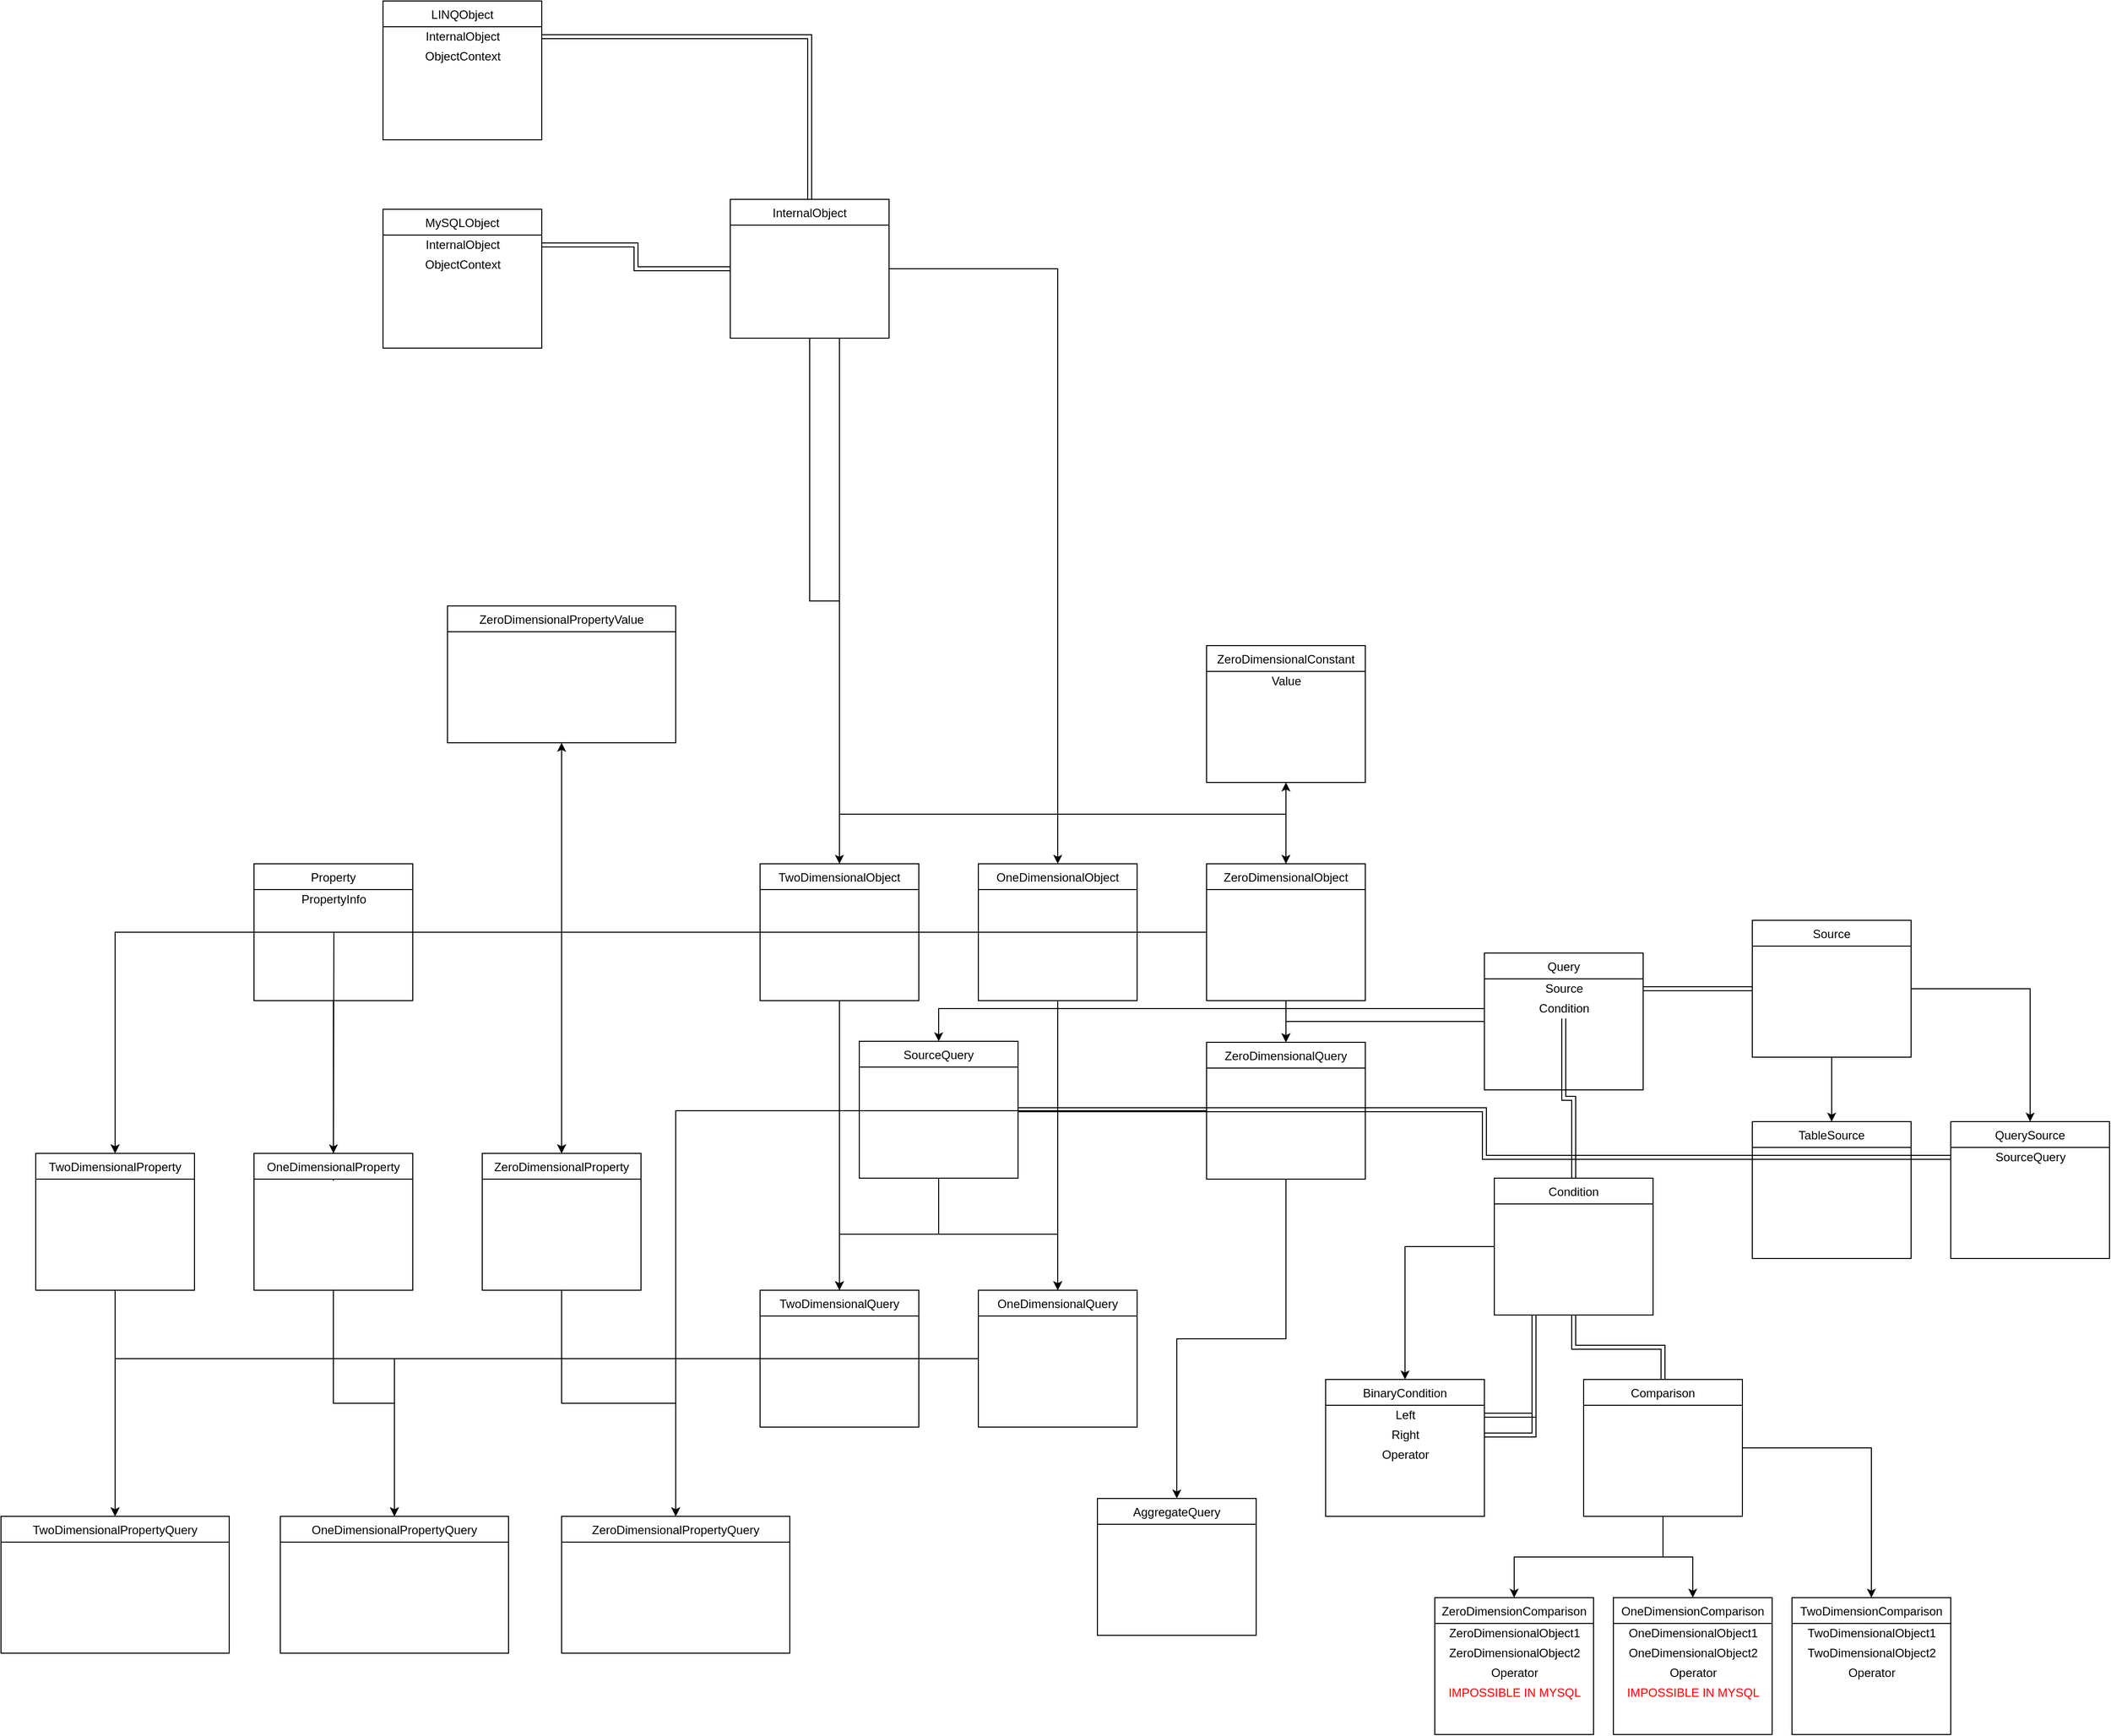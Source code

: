 <mxfile version="15.4.1" type="device"><diagram id="C5RBs43oDa-KdzZeNtuy" name="Page-1"><mxGraphModel dx="2048" dy="1833" grid="1" gridSize="10" guides="1" tooltips="1" connect="1" arrows="1" fold="1" page="1" pageScale="1" pageWidth="827" pageHeight="1169" math="0" shadow="0"><root><mxCell id="WIyWlLk6GJQsqaUBKTNV-0"/><mxCell id="WIyWlLk6GJQsqaUBKTNV-1" parent="WIyWlLk6GJQsqaUBKTNV-0"/><mxCell id="GVpbOy8I5LVl8TJTqdvY-7" style="edgeStyle=orthogonalEdgeStyle;rounded=0;orthogonalLoop=1;jettySize=auto;html=1;entryX=0.5;entryY=0;entryDx=0;entryDy=0;" edge="1" parent="WIyWlLk6GJQsqaUBKTNV-1" source="zkfFHV4jXpPFQw0GAbJ--6" target="GVpbOy8I5LVl8TJTqdvY-6"><mxGeometry relative="1" as="geometry"/></mxCell><mxCell id="GVpbOy8I5LVl8TJTqdvY-66" style="edgeStyle=orthogonalEdgeStyle;rounded=0;orthogonalLoop=1;jettySize=auto;html=1;" edge="1" parent="WIyWlLk6GJQsqaUBKTNV-1" source="zkfFHV4jXpPFQw0GAbJ--6"><mxGeometry relative="1" as="geometry"><mxPoint x="-360" y="450" as="targetPoint"/></mxGeometry></mxCell><mxCell id="zkfFHV4jXpPFQw0GAbJ--6" value="OneDimensionalObject" style="swimlane;fontStyle=0;align=center;verticalAlign=top;childLayout=stackLayout;horizontal=1;startSize=26;horizontalStack=0;resizeParent=1;resizeLast=0;collapsible=1;marginBottom=0;rounded=0;shadow=0;strokeWidth=1;" parent="WIyWlLk6GJQsqaUBKTNV-1" vertex="1"><mxGeometry x="290" y="130" width="160" height="138" as="geometry"><mxRectangle x="130" y="380" width="160" height="26" as="alternateBounds"/></mxGeometry></mxCell><mxCell id="GVpbOy8I5LVl8TJTqdvY-5" style="edgeStyle=orthogonalEdgeStyle;rounded=0;orthogonalLoop=1;jettySize=auto;html=1;entryX=0.5;entryY=0;entryDx=0;entryDy=0;" edge="1" parent="WIyWlLk6GJQsqaUBKTNV-1" source="GVpbOy8I5LVl8TJTqdvY-0" target="GVpbOy8I5LVl8TJTqdvY-4"><mxGeometry relative="1" as="geometry"/></mxCell><mxCell id="GVpbOy8I5LVl8TJTqdvY-65" style="edgeStyle=orthogonalEdgeStyle;rounded=0;orthogonalLoop=1;jettySize=auto;html=1;" edge="1" parent="WIyWlLk6GJQsqaUBKTNV-1" source="GVpbOy8I5LVl8TJTqdvY-0" target="GVpbOy8I5LVl8TJTqdvY-59"><mxGeometry relative="1" as="geometry"/></mxCell><mxCell id="GVpbOy8I5LVl8TJTqdvY-0" value="TwoDimensionalObject" style="swimlane;fontStyle=0;align=center;verticalAlign=top;childLayout=stackLayout;horizontal=1;startSize=26;horizontalStack=0;resizeParent=1;resizeLast=0;collapsible=1;marginBottom=0;rounded=0;shadow=0;strokeWidth=1;" vertex="1" parent="WIyWlLk6GJQsqaUBKTNV-1"><mxGeometry x="70" y="130" width="160" height="138" as="geometry"><mxRectangle x="130" y="380" width="160" height="26" as="alternateBounds"/></mxGeometry></mxCell><mxCell id="GVpbOy8I5LVl8TJTqdvY-9" style="edgeStyle=orthogonalEdgeStyle;rounded=0;orthogonalLoop=1;jettySize=auto;html=1;entryX=0.5;entryY=0;entryDx=0;entryDy=0;" edge="1" parent="WIyWlLk6GJQsqaUBKTNV-1" source="GVpbOy8I5LVl8TJTqdvY-2" target="GVpbOy8I5LVl8TJTqdvY-8"><mxGeometry relative="1" as="geometry"/></mxCell><mxCell id="GVpbOy8I5LVl8TJTqdvY-67" style="edgeStyle=orthogonalEdgeStyle;rounded=0;orthogonalLoop=1;jettySize=auto;html=1;" edge="1" parent="WIyWlLk6GJQsqaUBKTNV-1" source="GVpbOy8I5LVl8TJTqdvY-2" target="GVpbOy8I5LVl8TJTqdvY-60"><mxGeometry relative="1" as="geometry"/></mxCell><mxCell id="GVpbOy8I5LVl8TJTqdvY-69" style="edgeStyle=orthogonalEdgeStyle;rounded=0;orthogonalLoop=1;jettySize=auto;html=1;entryX=0.5;entryY=1;entryDx=0;entryDy=0;" edge="1" parent="WIyWlLk6GJQsqaUBKTNV-1" source="GVpbOy8I5LVl8TJTqdvY-2" target="GVpbOy8I5LVl8TJTqdvY-70"><mxGeometry relative="1" as="geometry"><mxPoint x="720" y="70" as="targetPoint"/></mxGeometry></mxCell><mxCell id="GVpbOy8I5LVl8TJTqdvY-2" value="ZeroDimensionalObject" style="swimlane;fontStyle=0;align=center;verticalAlign=top;childLayout=stackLayout;horizontal=1;startSize=26;horizontalStack=0;resizeParent=1;resizeLast=0;collapsible=1;marginBottom=0;rounded=0;shadow=0;strokeWidth=1;" vertex="1" parent="WIyWlLk6GJQsqaUBKTNV-1"><mxGeometry x="520" y="130" width="160" height="138" as="geometry"><mxRectangle x="130" y="380" width="160" height="26" as="alternateBounds"/></mxGeometry></mxCell><mxCell id="GVpbOy8I5LVl8TJTqdvY-89" style="edgeStyle=orthogonalEdgeStyle;rounded=0;orthogonalLoop=1;jettySize=auto;html=1;entryX=0.5;entryY=0;entryDx=0;entryDy=0;fontColor=#000000;" edge="1" parent="WIyWlLk6GJQsqaUBKTNV-1" source="GVpbOy8I5LVl8TJTqdvY-4" target="GVpbOy8I5LVl8TJTqdvY-86"><mxGeometry relative="1" as="geometry"/></mxCell><mxCell id="GVpbOy8I5LVl8TJTqdvY-4" value="TwoDimensionalQuery" style="swimlane;fontStyle=0;align=center;verticalAlign=top;childLayout=stackLayout;horizontal=1;startSize=26;horizontalStack=0;resizeParent=1;resizeLast=0;collapsible=1;marginBottom=0;rounded=0;shadow=0;strokeWidth=1;" vertex="1" parent="WIyWlLk6GJQsqaUBKTNV-1"><mxGeometry x="70" y="560" width="160" height="138" as="geometry"><mxRectangle x="130" y="380" width="160" height="26" as="alternateBounds"/></mxGeometry></mxCell><mxCell id="GVpbOy8I5LVl8TJTqdvY-90" style="edgeStyle=orthogonalEdgeStyle;rounded=0;orthogonalLoop=1;jettySize=auto;html=1;fontColor=#000000;" edge="1" parent="WIyWlLk6GJQsqaUBKTNV-1" source="GVpbOy8I5LVl8TJTqdvY-6" target="GVpbOy8I5LVl8TJTqdvY-85"><mxGeometry relative="1" as="geometry"/></mxCell><mxCell id="GVpbOy8I5LVl8TJTqdvY-6" value="OneDimensionalQuery" style="swimlane;fontStyle=0;align=center;verticalAlign=top;childLayout=stackLayout;horizontal=1;startSize=26;horizontalStack=0;resizeParent=1;resizeLast=0;collapsible=1;marginBottom=0;rounded=0;shadow=0;strokeWidth=1;" vertex="1" parent="WIyWlLk6GJQsqaUBKTNV-1"><mxGeometry x="290" y="560" width="160" height="138" as="geometry"><mxRectangle x="130" y="380" width="160" height="26" as="alternateBounds"/></mxGeometry></mxCell><mxCell id="GVpbOy8I5LVl8TJTqdvY-78" style="edgeStyle=orthogonalEdgeStyle;rounded=0;orthogonalLoop=1;jettySize=auto;html=1;fontColor=#FF0000;" edge="1" parent="WIyWlLk6GJQsqaUBKTNV-1" source="GVpbOy8I5LVl8TJTqdvY-8" target="GVpbOy8I5LVl8TJTqdvY-76"><mxGeometry relative="1" as="geometry"><Array as="points"><mxPoint x="600" y="609"/><mxPoint x="490" y="609"/></Array></mxGeometry></mxCell><mxCell id="GVpbOy8I5LVl8TJTqdvY-84" style="edgeStyle=orthogonalEdgeStyle;rounded=0;orthogonalLoop=1;jettySize=auto;html=1;fontColor=#000000;" edge="1" parent="WIyWlLk6GJQsqaUBKTNV-1" source="GVpbOy8I5LVl8TJTqdvY-8" target="GVpbOy8I5LVl8TJTqdvY-77"><mxGeometry relative="1" as="geometry"/></mxCell><mxCell id="GVpbOy8I5LVl8TJTqdvY-8" value="ZeroDimensionalQuery" style="swimlane;fontStyle=0;align=center;verticalAlign=top;childLayout=stackLayout;horizontal=1;startSize=26;horizontalStack=0;resizeParent=1;resizeLast=0;collapsible=1;marginBottom=0;rounded=0;shadow=0;strokeWidth=1;" vertex="1" parent="WIyWlLk6GJQsqaUBKTNV-1"><mxGeometry x="520" y="310" width="160" height="138" as="geometry"><mxRectangle x="130" y="380" width="160" height="26" as="alternateBounds"/></mxGeometry></mxCell><mxCell id="GVpbOy8I5LVl8TJTqdvY-19" style="edgeStyle=orthogonalEdgeStyle;rounded=0;orthogonalLoop=1;jettySize=auto;html=1;entryX=0.5;entryY=0;entryDx=0;entryDy=0;" edge="1" parent="WIyWlLk6GJQsqaUBKTNV-1" source="GVpbOy8I5LVl8TJTqdvY-11" target="GVpbOy8I5LVl8TJTqdvY-8"><mxGeometry relative="1" as="geometry"/></mxCell><mxCell id="GVpbOy8I5LVl8TJTqdvY-11" value="Query" style="swimlane;fontStyle=0;align=center;verticalAlign=top;childLayout=stackLayout;horizontal=1;startSize=26;horizontalStack=0;resizeParent=1;resizeLast=0;collapsible=1;marginBottom=0;rounded=0;shadow=0;strokeWidth=1;" vertex="1" parent="WIyWlLk6GJQsqaUBKTNV-1"><mxGeometry x="800" y="220" width="160" height="138" as="geometry"><mxRectangle x="130" y="380" width="160" height="26" as="alternateBounds"/></mxGeometry></mxCell><mxCell id="GVpbOy8I5LVl8TJTqdvY-13" value="Source" style="text;html=1;align=center;verticalAlign=middle;resizable=0;points=[];autosize=1;strokeColor=none;fillColor=none;" vertex="1" parent="GVpbOy8I5LVl8TJTqdvY-11"><mxGeometry y="26" width="160" height="20" as="geometry"/></mxCell><mxCell id="GVpbOy8I5LVl8TJTqdvY-24" value="Condition" style="text;html=1;align=center;verticalAlign=middle;resizable=0;points=[];autosize=1;strokeColor=none;fillColor=none;" vertex="1" parent="GVpbOy8I5LVl8TJTqdvY-11"><mxGeometry y="46" width="160" height="20" as="geometry"/></mxCell><mxCell id="GVpbOy8I5LVl8TJTqdvY-18" style="edgeStyle=orthogonalEdgeStyle;rounded=0;orthogonalLoop=1;jettySize=auto;html=1;entryX=0.5;entryY=0;entryDx=0;entryDy=0;" edge="1" parent="WIyWlLk6GJQsqaUBKTNV-1" source="GVpbOy8I5LVl8TJTqdvY-14" target="GVpbOy8I5LVl8TJTqdvY-17"><mxGeometry relative="1" as="geometry"/></mxCell><mxCell id="GVpbOy8I5LVl8TJTqdvY-23" style="edgeStyle=orthogonalEdgeStyle;rounded=0;orthogonalLoop=1;jettySize=auto;html=1;" edge="1" parent="WIyWlLk6GJQsqaUBKTNV-1" source="GVpbOy8I5LVl8TJTqdvY-14" target="GVpbOy8I5LVl8TJTqdvY-22"><mxGeometry relative="1" as="geometry"/></mxCell><mxCell id="GVpbOy8I5LVl8TJTqdvY-14" value="Source" style="swimlane;fontStyle=0;align=center;verticalAlign=top;childLayout=stackLayout;horizontal=1;startSize=26;horizontalStack=0;resizeParent=1;resizeLast=0;collapsible=1;marginBottom=0;rounded=0;shadow=0;strokeWidth=1;" vertex="1" parent="WIyWlLk6GJQsqaUBKTNV-1"><mxGeometry x="1070" y="187" width="160" height="138" as="geometry"><mxRectangle x="130" y="380" width="160" height="26" as="alternateBounds"/></mxGeometry></mxCell><mxCell id="GVpbOy8I5LVl8TJTqdvY-16" style="edgeStyle=orthogonalEdgeStyle;rounded=0;orthogonalLoop=1;jettySize=auto;html=1;entryX=0;entryY=0.5;entryDx=0;entryDy=0;shape=link;" edge="1" parent="WIyWlLk6GJQsqaUBKTNV-1" source="GVpbOy8I5LVl8TJTqdvY-13" target="GVpbOy8I5LVl8TJTqdvY-14"><mxGeometry relative="1" as="geometry"/></mxCell><mxCell id="GVpbOy8I5LVl8TJTqdvY-17" value="TableSource" style="swimlane;fontStyle=0;align=center;verticalAlign=top;childLayout=stackLayout;horizontal=1;startSize=26;horizontalStack=0;resizeParent=1;resizeLast=0;collapsible=1;marginBottom=0;rounded=0;shadow=0;strokeWidth=1;" vertex="1" parent="WIyWlLk6GJQsqaUBKTNV-1"><mxGeometry x="1070" y="390" width="160" height="138" as="geometry"><mxRectangle x="130" y="380" width="160" height="26" as="alternateBounds"/></mxGeometry></mxCell><mxCell id="GVpbOy8I5LVl8TJTqdvY-22" value="QuerySource" style="swimlane;fontStyle=0;align=center;verticalAlign=top;childLayout=stackLayout;horizontal=1;startSize=26;horizontalStack=0;resizeParent=1;resizeLast=0;collapsible=1;marginBottom=0;rounded=0;shadow=0;strokeWidth=1;" vertex="1" parent="WIyWlLk6GJQsqaUBKTNV-1"><mxGeometry x="1270" y="390" width="160" height="138" as="geometry"><mxRectangle x="130" y="380" width="160" height="26" as="alternateBounds"/></mxGeometry></mxCell><mxCell id="GVpbOy8I5LVl8TJTqdvY-42" value="SourceQuery" style="text;html=1;align=center;verticalAlign=middle;resizable=0;points=[];autosize=1;strokeColor=none;fillColor=none;" vertex="1" parent="GVpbOy8I5LVl8TJTqdvY-22"><mxGeometry y="26" width="160" height="20" as="geometry"/></mxCell><mxCell id="GVpbOy8I5LVl8TJTqdvY-28" style="edgeStyle=orthogonalEdgeStyle;rounded=0;orthogonalLoop=1;jettySize=auto;html=1;entryX=0.5;entryY=0;entryDx=0;entryDy=0;" edge="1" parent="WIyWlLk6GJQsqaUBKTNV-1" source="GVpbOy8I5LVl8TJTqdvY-25" target="GVpbOy8I5LVl8TJTqdvY-27"><mxGeometry relative="1" as="geometry"/></mxCell><mxCell id="GVpbOy8I5LVl8TJTqdvY-35" style="edgeStyle=orthogonalEdgeStyle;shape=link;rounded=0;orthogonalLoop=1;jettySize=auto;html=1;" edge="1" parent="WIyWlLk6GJQsqaUBKTNV-1" source="GVpbOy8I5LVl8TJTqdvY-25" target="GVpbOy8I5LVl8TJTqdvY-34"><mxGeometry relative="1" as="geometry"/></mxCell><mxCell id="GVpbOy8I5LVl8TJTqdvY-25" value="Condition" style="swimlane;fontStyle=0;align=center;verticalAlign=top;childLayout=stackLayout;horizontal=1;startSize=26;horizontalStack=0;resizeParent=1;resizeLast=0;collapsible=1;marginBottom=0;rounded=0;shadow=0;strokeWidth=1;" vertex="1" parent="WIyWlLk6GJQsqaUBKTNV-1"><mxGeometry x="810" y="447" width="160" height="138" as="geometry"><mxRectangle x="130" y="380" width="160" height="26" as="alternateBounds"/></mxGeometry></mxCell><mxCell id="GVpbOy8I5LVl8TJTqdvY-26" style="edgeStyle=orthogonalEdgeStyle;rounded=0;orthogonalLoop=1;jettySize=auto;html=1;shape=link;" edge="1" parent="WIyWlLk6GJQsqaUBKTNV-1" source="GVpbOy8I5LVl8TJTqdvY-24" target="GVpbOy8I5LVl8TJTqdvY-25"><mxGeometry relative="1" as="geometry"/></mxCell><mxCell id="GVpbOy8I5LVl8TJTqdvY-27" value="BinaryCondition" style="swimlane;fontStyle=0;align=center;verticalAlign=top;childLayout=stackLayout;horizontal=1;startSize=26;horizontalStack=0;resizeParent=1;resizeLast=0;collapsible=1;marginBottom=0;rounded=0;shadow=0;strokeWidth=1;" vertex="1" parent="WIyWlLk6GJQsqaUBKTNV-1"><mxGeometry x="640" y="650" width="160" height="138" as="geometry"><mxRectangle x="130" y="380" width="160" height="26" as="alternateBounds"/></mxGeometry></mxCell><mxCell id="GVpbOy8I5LVl8TJTqdvY-29" value="&lt;div&gt;Left&lt;/div&gt;" style="text;html=1;align=center;verticalAlign=middle;resizable=0;points=[];autosize=1;strokeColor=none;fillColor=none;" vertex="1" parent="GVpbOy8I5LVl8TJTqdvY-27"><mxGeometry y="26" width="160" height="20" as="geometry"/></mxCell><mxCell id="GVpbOy8I5LVl8TJTqdvY-30" value="&lt;div&gt;Right&lt;/div&gt;" style="text;html=1;align=center;verticalAlign=middle;resizable=0;points=[];autosize=1;strokeColor=none;fillColor=none;" vertex="1" parent="GVpbOy8I5LVl8TJTqdvY-27"><mxGeometry y="46" width="160" height="20" as="geometry"/></mxCell><mxCell id="GVpbOy8I5LVl8TJTqdvY-31" value="Operator" style="text;html=1;align=center;verticalAlign=middle;resizable=0;points=[];autosize=1;strokeColor=none;fillColor=none;" vertex="1" parent="GVpbOy8I5LVl8TJTqdvY-27"><mxGeometry y="66" width="160" height="20" as="geometry"/></mxCell><mxCell id="GVpbOy8I5LVl8TJTqdvY-32" style="edgeStyle=orthogonalEdgeStyle;rounded=0;orthogonalLoop=1;jettySize=auto;html=1;entryX=0.25;entryY=1;entryDx=0;entryDy=0;shape=link;" edge="1" parent="WIyWlLk6GJQsqaUBKTNV-1" source="GVpbOy8I5LVl8TJTqdvY-29" target="GVpbOy8I5LVl8TJTqdvY-25"><mxGeometry relative="1" as="geometry"/></mxCell><mxCell id="GVpbOy8I5LVl8TJTqdvY-33" style="edgeStyle=orthogonalEdgeStyle;rounded=0;orthogonalLoop=1;jettySize=auto;html=1;entryX=0.25;entryY=1;entryDx=0;entryDy=0;shape=link;" edge="1" parent="WIyWlLk6GJQsqaUBKTNV-1" source="GVpbOy8I5LVl8TJTqdvY-30" target="GVpbOy8I5LVl8TJTqdvY-25"><mxGeometry relative="1" as="geometry"/></mxCell><mxCell id="GVpbOy8I5LVl8TJTqdvY-39" style="edgeStyle=orthogonalEdgeStyle;rounded=0;orthogonalLoop=1;jettySize=auto;html=1;" edge="1" parent="WIyWlLk6GJQsqaUBKTNV-1" source="GVpbOy8I5LVl8TJTqdvY-34" target="GVpbOy8I5LVl8TJTqdvY-38"><mxGeometry relative="1" as="geometry"/></mxCell><mxCell id="GVpbOy8I5LVl8TJTqdvY-40" style="edgeStyle=orthogonalEdgeStyle;rounded=0;orthogonalLoop=1;jettySize=auto;html=1;" edge="1" parent="WIyWlLk6GJQsqaUBKTNV-1" source="GVpbOy8I5LVl8TJTqdvY-34" target="GVpbOy8I5LVl8TJTqdvY-37"><mxGeometry relative="1" as="geometry"/></mxCell><mxCell id="GVpbOy8I5LVl8TJTqdvY-41" style="edgeStyle=orthogonalEdgeStyle;rounded=0;orthogonalLoop=1;jettySize=auto;html=1;" edge="1" parent="WIyWlLk6GJQsqaUBKTNV-1" source="GVpbOy8I5LVl8TJTqdvY-34" target="GVpbOy8I5LVl8TJTqdvY-36"><mxGeometry relative="1" as="geometry"/></mxCell><mxCell id="GVpbOy8I5LVl8TJTqdvY-34" value="Comparison" style="swimlane;fontStyle=0;align=center;verticalAlign=top;childLayout=stackLayout;horizontal=1;startSize=26;horizontalStack=0;resizeParent=1;resizeLast=0;collapsible=1;marginBottom=0;rounded=0;shadow=0;strokeWidth=1;" vertex="1" parent="WIyWlLk6GJQsqaUBKTNV-1"><mxGeometry x="900" y="650" width="160" height="138" as="geometry"><mxRectangle x="130" y="380" width="160" height="26" as="alternateBounds"/></mxGeometry></mxCell><mxCell id="GVpbOy8I5LVl8TJTqdvY-36" value="TwoDimensionComparison" style="swimlane;fontStyle=0;align=center;verticalAlign=top;childLayout=stackLayout;horizontal=1;startSize=26;horizontalStack=0;resizeParent=1;resizeLast=0;collapsible=1;marginBottom=0;rounded=0;shadow=0;strokeWidth=1;" vertex="1" parent="WIyWlLk6GJQsqaUBKTNV-1"><mxGeometry x="1110" y="870" width="160" height="138" as="geometry"><mxRectangle x="130" y="380" width="160" height="26" as="alternateBounds"/></mxGeometry></mxCell><mxCell id="GVpbOy8I5LVl8TJTqdvY-55" value="&lt;div&gt;TwoDimensionalObject1&lt;/div&gt;" style="text;html=1;align=center;verticalAlign=middle;resizable=0;points=[];autosize=1;strokeColor=none;fillColor=none;" vertex="1" parent="GVpbOy8I5LVl8TJTqdvY-36"><mxGeometry y="26" width="160" height="20" as="geometry"/></mxCell><mxCell id="GVpbOy8I5LVl8TJTqdvY-56" value="TwoDimensionalObject2" style="text;html=1;align=center;verticalAlign=middle;resizable=0;points=[];autosize=1;strokeColor=none;fillColor=none;" vertex="1" parent="GVpbOy8I5LVl8TJTqdvY-36"><mxGeometry y="46" width="160" height="20" as="geometry"/></mxCell><mxCell id="GVpbOy8I5LVl8TJTqdvY-57" value="Operator" style="text;html=1;align=center;verticalAlign=middle;resizable=0;points=[];autosize=1;strokeColor=none;fillColor=none;" vertex="1" parent="GVpbOy8I5LVl8TJTqdvY-36"><mxGeometry y="66" width="160" height="20" as="geometry"/></mxCell><mxCell id="GVpbOy8I5LVl8TJTqdvY-37" value="OneDimensionComparison" style="swimlane;fontStyle=0;align=center;verticalAlign=top;childLayout=stackLayout;horizontal=1;startSize=26;horizontalStack=0;resizeParent=1;resizeLast=0;collapsible=1;marginBottom=0;rounded=0;shadow=0;strokeWidth=1;" vertex="1" parent="WIyWlLk6GJQsqaUBKTNV-1"><mxGeometry x="930" y="870" width="160" height="138" as="geometry"><mxRectangle x="130" y="380" width="160" height="26" as="alternateBounds"/></mxGeometry></mxCell><mxCell id="GVpbOy8I5LVl8TJTqdvY-52" value="&lt;div&gt;OneDimensionalObject1&lt;/div&gt;" style="text;html=1;align=center;verticalAlign=middle;resizable=0;points=[];autosize=1;strokeColor=none;fillColor=none;" vertex="1" parent="GVpbOy8I5LVl8TJTqdvY-37"><mxGeometry y="26" width="160" height="20" as="geometry"/></mxCell><mxCell id="GVpbOy8I5LVl8TJTqdvY-51" value="OneDimensionalObject2" style="text;html=1;align=center;verticalAlign=middle;resizable=0;points=[];autosize=1;strokeColor=none;fillColor=none;" vertex="1" parent="GVpbOy8I5LVl8TJTqdvY-37"><mxGeometry y="46" width="160" height="20" as="geometry"/></mxCell><mxCell id="GVpbOy8I5LVl8TJTqdvY-53" value="Operator" style="text;html=1;align=center;verticalAlign=middle;resizable=0;points=[];autosize=1;strokeColor=none;fillColor=none;" vertex="1" parent="GVpbOy8I5LVl8TJTqdvY-37"><mxGeometry y="66" width="160" height="20" as="geometry"/></mxCell><mxCell id="GVpbOy8I5LVl8TJTqdvY-75" value="&lt;font color=&quot;#FF0000&quot;&gt;IMPOSSIBLE IN MYSQL&lt;/font&gt;" style="text;html=1;align=center;verticalAlign=middle;resizable=0;points=[];autosize=1;strokeColor=none;fillColor=none;" vertex="1" parent="GVpbOy8I5LVl8TJTqdvY-37"><mxGeometry y="86" width="160" height="20" as="geometry"/></mxCell><mxCell id="GVpbOy8I5LVl8TJTqdvY-38" value="ZeroDimensionComparison" style="swimlane;fontStyle=0;align=center;verticalAlign=top;childLayout=stackLayout;horizontal=1;startSize=26;horizontalStack=0;resizeParent=1;resizeLast=0;collapsible=1;marginBottom=0;rounded=0;shadow=0;strokeWidth=1;" vertex="1" parent="WIyWlLk6GJQsqaUBKTNV-1"><mxGeometry x="750" y="870" width="160" height="138" as="geometry"><mxRectangle x="130" y="380" width="160" height="26" as="alternateBounds"/></mxGeometry></mxCell><mxCell id="GVpbOy8I5LVl8TJTqdvY-48" value="ZeroDimensionalObject1" style="text;html=1;align=center;verticalAlign=middle;resizable=0;points=[];autosize=1;strokeColor=none;fillColor=none;" vertex="1" parent="GVpbOy8I5LVl8TJTqdvY-38"><mxGeometry y="26" width="160" height="20" as="geometry"/></mxCell><mxCell id="GVpbOy8I5LVl8TJTqdvY-49" value="&lt;div&gt;ZeroDimensionalObject2&lt;/div&gt;" style="text;html=1;align=center;verticalAlign=middle;resizable=0;points=[];autosize=1;strokeColor=none;fillColor=none;" vertex="1" parent="GVpbOy8I5LVl8TJTqdvY-38"><mxGeometry y="46" width="160" height="20" as="geometry"/></mxCell><mxCell id="GVpbOy8I5LVl8TJTqdvY-50" value="Operator" style="text;html=1;align=center;verticalAlign=middle;resizable=0;points=[];autosize=1;strokeColor=none;fillColor=none;" vertex="1" parent="GVpbOy8I5LVl8TJTqdvY-38"><mxGeometry y="66" width="160" height="20" as="geometry"/></mxCell><mxCell id="GVpbOy8I5LVl8TJTqdvY-74" value="&lt;font color=&quot;#FF0000&quot;&gt;IMPOSSIBLE IN MYSQL&lt;/font&gt;" style="text;html=1;align=center;verticalAlign=middle;resizable=0;points=[];autosize=1;strokeColor=none;fillColor=none;" vertex="1" parent="GVpbOy8I5LVl8TJTqdvY-38"><mxGeometry y="86" width="160" height="20" as="geometry"/></mxCell><mxCell id="GVpbOy8I5LVl8TJTqdvY-43" style="edgeStyle=orthogonalEdgeStyle;rounded=0;orthogonalLoop=1;jettySize=auto;html=1;entryX=1;entryY=0.5;entryDx=0;entryDy=0;shape=link;" edge="1" parent="WIyWlLk6GJQsqaUBKTNV-1" source="GVpbOy8I5LVl8TJTqdvY-42" target="GVpbOy8I5LVl8TJTqdvY-44"><mxGeometry relative="1" as="geometry"/></mxCell><mxCell id="GVpbOy8I5LVl8TJTqdvY-46" style="edgeStyle=orthogonalEdgeStyle;rounded=0;orthogonalLoop=1;jettySize=auto;html=1;" edge="1" parent="WIyWlLk6GJQsqaUBKTNV-1" source="GVpbOy8I5LVl8TJTqdvY-44" target="GVpbOy8I5LVl8TJTqdvY-4"><mxGeometry relative="1" as="geometry"/></mxCell><mxCell id="GVpbOy8I5LVl8TJTqdvY-47" style="edgeStyle=orthogonalEdgeStyle;rounded=0;orthogonalLoop=1;jettySize=auto;html=1;" edge="1" parent="WIyWlLk6GJQsqaUBKTNV-1" source="GVpbOy8I5LVl8TJTqdvY-44" target="GVpbOy8I5LVl8TJTqdvY-6"><mxGeometry relative="1" as="geometry"/></mxCell><mxCell id="GVpbOy8I5LVl8TJTqdvY-44" value="SourceQuery" style="swimlane;fontStyle=0;align=center;verticalAlign=top;childLayout=stackLayout;horizontal=1;startSize=26;horizontalStack=0;resizeParent=1;resizeLast=0;collapsible=1;marginBottom=0;rounded=0;shadow=0;strokeWidth=1;" vertex="1" parent="WIyWlLk6GJQsqaUBKTNV-1"><mxGeometry x="170" y="309" width="160" height="138" as="geometry"><mxRectangle x="130" y="380" width="160" height="26" as="alternateBounds"/></mxGeometry></mxCell><mxCell id="GVpbOy8I5LVl8TJTqdvY-45" style="edgeStyle=orthogonalEdgeStyle;rounded=0;orthogonalLoop=1;jettySize=auto;html=1;" edge="1" parent="WIyWlLk6GJQsqaUBKTNV-1" source="GVpbOy8I5LVl8TJTqdvY-24" target="GVpbOy8I5LVl8TJTqdvY-44"><mxGeometry relative="1" as="geometry"/></mxCell><mxCell id="GVpbOy8I5LVl8TJTqdvY-87" style="edgeStyle=orthogonalEdgeStyle;rounded=0;orthogonalLoop=1;jettySize=auto;html=1;fontColor=#000000;" edge="1" parent="WIyWlLk6GJQsqaUBKTNV-1" source="GVpbOy8I5LVl8TJTqdvY-58" target="GVpbOy8I5LVl8TJTqdvY-85"><mxGeometry relative="1" as="geometry"/></mxCell><mxCell id="GVpbOy8I5LVl8TJTqdvY-58" value="OneDimensionalProperty" style="swimlane;fontStyle=0;align=center;verticalAlign=top;childLayout=stackLayout;horizontal=1;startSize=26;horizontalStack=0;resizeParent=1;resizeLast=0;collapsible=1;marginBottom=0;rounded=0;shadow=0;strokeWidth=1;" vertex="1" parent="WIyWlLk6GJQsqaUBKTNV-1"><mxGeometry x="-440" y="422" width="160" height="138" as="geometry"><mxRectangle x="130" y="380" width="160" height="26" as="alternateBounds"/></mxGeometry></mxCell><mxCell id="GVpbOy8I5LVl8TJTqdvY-88" style="edgeStyle=orthogonalEdgeStyle;rounded=0;orthogonalLoop=1;jettySize=auto;html=1;fontColor=#000000;" edge="1" parent="WIyWlLk6GJQsqaUBKTNV-1" source="GVpbOy8I5LVl8TJTqdvY-59" target="GVpbOy8I5LVl8TJTqdvY-86"><mxGeometry relative="1" as="geometry"/></mxCell><mxCell id="GVpbOy8I5LVl8TJTqdvY-59" value="TwoDimensionalProperty" style="swimlane;fontStyle=0;align=center;verticalAlign=top;childLayout=stackLayout;horizontal=1;startSize=26;horizontalStack=0;resizeParent=1;resizeLast=0;collapsible=1;marginBottom=0;rounded=0;shadow=0;strokeWidth=1;" vertex="1" parent="WIyWlLk6GJQsqaUBKTNV-1"><mxGeometry x="-660" y="422" width="160" height="138" as="geometry"><mxRectangle x="130" y="380" width="160" height="26" as="alternateBounds"/></mxGeometry></mxCell><mxCell id="GVpbOy8I5LVl8TJTqdvY-81" style="edgeStyle=orthogonalEdgeStyle;rounded=0;orthogonalLoop=1;jettySize=auto;html=1;entryX=0.5;entryY=0;entryDx=0;entryDy=0;fontColor=#000000;" edge="1" parent="WIyWlLk6GJQsqaUBKTNV-1" source="GVpbOy8I5LVl8TJTqdvY-60" target="GVpbOy8I5LVl8TJTqdvY-77"><mxGeometry relative="1" as="geometry"/></mxCell><mxCell id="GVpbOy8I5LVl8TJTqdvY-96" style="edgeStyle=orthogonalEdgeStyle;rounded=0;orthogonalLoop=1;jettySize=auto;html=1;fontColor=#000000;" edge="1" parent="WIyWlLk6GJQsqaUBKTNV-1" source="GVpbOy8I5LVl8TJTqdvY-60" target="GVpbOy8I5LVl8TJTqdvY-95"><mxGeometry relative="1" as="geometry"/></mxCell><mxCell id="GVpbOy8I5LVl8TJTqdvY-60" value="ZeroDimensionalProperty" style="swimlane;fontStyle=0;align=center;verticalAlign=top;childLayout=stackLayout;horizontal=1;startSize=26;horizontalStack=0;resizeParent=1;resizeLast=0;collapsible=1;marginBottom=0;rounded=0;shadow=0;strokeWidth=1;" vertex="1" parent="WIyWlLk6GJQsqaUBKTNV-1"><mxGeometry x="-210" y="422" width="160" height="138" as="geometry"><mxRectangle x="130" y="380" width="160" height="26" as="alternateBounds"/></mxGeometry></mxCell><mxCell id="GVpbOy8I5LVl8TJTqdvY-62" style="edgeStyle=orthogonalEdgeStyle;rounded=0;orthogonalLoop=1;jettySize=auto;html=1;" edge="1" parent="WIyWlLk6GJQsqaUBKTNV-1" source="GVpbOy8I5LVl8TJTqdvY-61" target="GVpbOy8I5LVl8TJTqdvY-59"><mxGeometry relative="1" as="geometry"/></mxCell><mxCell id="GVpbOy8I5LVl8TJTqdvY-63" style="edgeStyle=orthogonalEdgeStyle;rounded=0;orthogonalLoop=1;jettySize=auto;html=1;" edge="1" parent="WIyWlLk6GJQsqaUBKTNV-1" source="GVpbOy8I5LVl8TJTqdvY-61" target="GVpbOy8I5LVl8TJTqdvY-58"><mxGeometry relative="1" as="geometry"/></mxCell><mxCell id="GVpbOy8I5LVl8TJTqdvY-64" style="edgeStyle=orthogonalEdgeStyle;rounded=0;orthogonalLoop=1;jettySize=auto;html=1;" edge="1" parent="WIyWlLk6GJQsqaUBKTNV-1" source="GVpbOy8I5LVl8TJTqdvY-61" target="GVpbOy8I5LVl8TJTqdvY-60"><mxGeometry relative="1" as="geometry"/></mxCell><mxCell id="GVpbOy8I5LVl8TJTqdvY-61" value="Property" style="swimlane;fontStyle=0;align=center;verticalAlign=top;childLayout=stackLayout;horizontal=1;startSize=26;horizontalStack=0;resizeParent=1;resizeLast=0;collapsible=1;marginBottom=0;rounded=0;shadow=0;strokeWidth=1;" vertex="1" parent="WIyWlLk6GJQsqaUBKTNV-1"><mxGeometry x="-440" y="130" width="160" height="138" as="geometry"><mxRectangle x="130" y="380" width="160" height="26" as="alternateBounds"/></mxGeometry></mxCell><mxCell id="GVpbOy8I5LVl8TJTqdvY-68" value="PropertyInfo" style="text;html=1;align=center;verticalAlign=middle;resizable=0;points=[];autosize=1;strokeColor=none;fillColor=none;" vertex="1" parent="GVpbOy8I5LVl8TJTqdvY-61"><mxGeometry y="26" width="160" height="20" as="geometry"/></mxCell><mxCell id="GVpbOy8I5LVl8TJTqdvY-70" value="ZeroDimensionalConstant" style="swimlane;fontStyle=0;align=center;verticalAlign=top;childLayout=stackLayout;horizontal=1;startSize=26;horizontalStack=0;resizeParent=1;resizeLast=0;collapsible=1;marginBottom=0;rounded=0;shadow=0;strokeWidth=1;" vertex="1" parent="WIyWlLk6GJQsqaUBKTNV-1"><mxGeometry x="520" y="-90" width="160" height="138" as="geometry"><mxRectangle x="130" y="380" width="160" height="26" as="alternateBounds"/></mxGeometry></mxCell><mxCell id="GVpbOy8I5LVl8TJTqdvY-73" value="Value" style="text;html=1;align=center;verticalAlign=middle;resizable=0;points=[];autosize=1;strokeColor=none;fillColor=none;" vertex="1" parent="GVpbOy8I5LVl8TJTqdvY-70"><mxGeometry y="26" width="160" height="20" as="geometry"/></mxCell><mxCell id="GVpbOy8I5LVl8TJTqdvY-76" value="AggregateQuery" style="swimlane;fontStyle=0;align=center;verticalAlign=top;childLayout=stackLayout;horizontal=1;startSize=26;horizontalStack=0;resizeParent=1;resizeLast=0;collapsible=1;marginBottom=0;rounded=0;shadow=0;strokeWidth=1;" vertex="1" parent="WIyWlLk6GJQsqaUBKTNV-1"><mxGeometry x="410" y="770" width="160" height="138" as="geometry"><mxRectangle x="130" y="380" width="160" height="26" as="alternateBounds"/></mxGeometry></mxCell><mxCell id="GVpbOy8I5LVl8TJTqdvY-77" value="ZeroDimensionalPropertyQuery" style="swimlane;fontStyle=0;align=center;verticalAlign=top;childLayout=stackLayout;horizontal=1;startSize=26;horizontalStack=0;resizeParent=1;resizeLast=0;collapsible=1;marginBottom=0;rounded=0;shadow=0;strokeWidth=1;" vertex="1" parent="WIyWlLk6GJQsqaUBKTNV-1"><mxGeometry x="-130" y="788" width="230" height="138" as="geometry"><mxRectangle x="130" y="380" width="160" height="26" as="alternateBounds"/></mxGeometry></mxCell><mxCell id="GVpbOy8I5LVl8TJTqdvY-85" value="OneDimensionalPropertyQuery" style="swimlane;fontStyle=0;align=center;verticalAlign=top;childLayout=stackLayout;horizontal=1;startSize=26;horizontalStack=0;resizeParent=1;resizeLast=0;collapsible=1;marginBottom=0;rounded=0;shadow=0;strokeWidth=1;" vertex="1" parent="WIyWlLk6GJQsqaUBKTNV-1"><mxGeometry x="-413.5" y="788" width="230" height="138" as="geometry"><mxRectangle x="130" y="380" width="160" height="26" as="alternateBounds"/></mxGeometry></mxCell><mxCell id="GVpbOy8I5LVl8TJTqdvY-86" value="TwoDimensionalPropertyQuery" style="swimlane;fontStyle=0;align=center;verticalAlign=top;childLayout=stackLayout;horizontal=1;startSize=26;horizontalStack=0;resizeParent=1;resizeLast=0;collapsible=1;marginBottom=0;rounded=0;shadow=0;strokeWidth=1;" vertex="1" parent="WIyWlLk6GJQsqaUBKTNV-1"><mxGeometry x="-695" y="788" width="230" height="138" as="geometry"><mxRectangle x="130" y="380" width="160" height="26" as="alternateBounds"/></mxGeometry></mxCell><mxCell id="GVpbOy8I5LVl8TJTqdvY-92" style="edgeStyle=orthogonalEdgeStyle;rounded=0;orthogonalLoop=1;jettySize=auto;html=1;entryX=0.5;entryY=0;entryDx=0;entryDy=0;fontColor=#000000;" edge="1" parent="WIyWlLk6GJQsqaUBKTNV-1" source="GVpbOy8I5LVl8TJTqdvY-91" target="GVpbOy8I5LVl8TJTqdvY-0"><mxGeometry relative="1" as="geometry"/></mxCell><mxCell id="GVpbOy8I5LVl8TJTqdvY-93" style="edgeStyle=orthogonalEdgeStyle;rounded=0;orthogonalLoop=1;jettySize=auto;html=1;entryX=0.5;entryY=0;entryDx=0;entryDy=0;fontColor=#000000;exitX=1;exitY=0.5;exitDx=0;exitDy=0;" edge="1" parent="WIyWlLk6GJQsqaUBKTNV-1" source="GVpbOy8I5LVl8TJTqdvY-91" target="zkfFHV4jXpPFQw0GAbJ--6"><mxGeometry relative="1" as="geometry"><mxPoint x="240" y="-50" as="sourcePoint"/></mxGeometry></mxCell><mxCell id="GVpbOy8I5LVl8TJTqdvY-94" style="edgeStyle=orthogonalEdgeStyle;rounded=0;orthogonalLoop=1;jettySize=auto;html=1;fontColor=#000000;" edge="1" parent="WIyWlLk6GJQsqaUBKTNV-1" source="GVpbOy8I5LVl8TJTqdvY-91" target="GVpbOy8I5LVl8TJTqdvY-2"><mxGeometry relative="1" as="geometry"><Array as="points"><mxPoint x="150" y="80"/><mxPoint x="600" y="80"/></Array></mxGeometry></mxCell><mxCell id="GVpbOy8I5LVl8TJTqdvY-91" value="InternalObject" style="swimlane;fontStyle=0;align=center;verticalAlign=top;childLayout=stackLayout;horizontal=1;startSize=26;horizontalStack=0;resizeParent=1;resizeLast=0;collapsible=1;marginBottom=0;rounded=0;shadow=0;strokeWidth=1;" vertex="1" parent="WIyWlLk6GJQsqaUBKTNV-1"><mxGeometry x="40" y="-540" width="160" height="140" as="geometry"><mxRectangle x="130" y="380" width="160" height="26" as="alternateBounds"/></mxGeometry></mxCell><mxCell id="GVpbOy8I5LVl8TJTqdvY-95" value="ZeroDimensionalPropertyValue" style="swimlane;fontStyle=0;align=center;verticalAlign=top;childLayout=stackLayout;horizontal=1;startSize=26;horizontalStack=0;resizeParent=1;resizeLast=0;collapsible=1;marginBottom=0;rounded=0;shadow=0;strokeWidth=1;" vertex="1" parent="WIyWlLk6GJQsqaUBKTNV-1"><mxGeometry x="-245" y="-130" width="230" height="138" as="geometry"><mxRectangle x="130" y="380" width="160" height="26" as="alternateBounds"/></mxGeometry></mxCell><mxCell id="GVpbOy8I5LVl8TJTqdvY-98" value="MySQLObject" style="swimlane;fontStyle=0;align=center;verticalAlign=top;childLayout=stackLayout;horizontal=1;startSize=26;horizontalStack=0;resizeParent=1;resizeLast=0;collapsible=1;marginBottom=0;rounded=0;shadow=0;strokeWidth=1;" vertex="1" parent="WIyWlLk6GJQsqaUBKTNV-1"><mxGeometry x="-310" y="-530" width="160" height="140" as="geometry"><mxRectangle x="130" y="380" width="160" height="26" as="alternateBounds"/></mxGeometry></mxCell><mxCell id="GVpbOy8I5LVl8TJTqdvY-101" value="InternalObject" style="text;html=1;align=center;verticalAlign=middle;resizable=0;points=[];autosize=1;strokeColor=none;fillColor=none;fontColor=#000000;" vertex="1" parent="GVpbOy8I5LVl8TJTqdvY-98"><mxGeometry y="26" width="160" height="20" as="geometry"/></mxCell><mxCell id="GVpbOy8I5LVl8TJTqdvY-102" value="ObjectContext" style="text;html=1;align=center;verticalAlign=middle;resizable=0;points=[];autosize=1;strokeColor=none;fillColor=none;fontColor=#000000;" vertex="1" parent="GVpbOy8I5LVl8TJTqdvY-98"><mxGeometry y="46" width="160" height="20" as="geometry"/></mxCell><mxCell id="GVpbOy8I5LVl8TJTqdvY-99" value="LINQObject" style="swimlane;fontStyle=0;align=center;verticalAlign=top;childLayout=stackLayout;horizontal=1;startSize=26;horizontalStack=0;resizeParent=1;resizeLast=0;collapsible=1;marginBottom=0;rounded=0;shadow=0;strokeWidth=1;" vertex="1" parent="WIyWlLk6GJQsqaUBKTNV-1"><mxGeometry x="-310" y="-740" width="160" height="140" as="geometry"><mxRectangle x="130" y="380" width="160" height="26" as="alternateBounds"/></mxGeometry></mxCell><mxCell id="GVpbOy8I5LVl8TJTqdvY-100" value="InternalObject" style="text;html=1;align=center;verticalAlign=middle;resizable=0;points=[];autosize=1;strokeColor=none;fillColor=none;fontColor=#000000;" vertex="1" parent="GVpbOy8I5LVl8TJTqdvY-99"><mxGeometry y="26" width="160" height="20" as="geometry"/></mxCell><mxCell id="GVpbOy8I5LVl8TJTqdvY-103" value="ObjectContext" style="text;html=1;align=center;verticalAlign=middle;resizable=0;points=[];autosize=1;strokeColor=none;fillColor=none;fontColor=#000000;" vertex="1" parent="GVpbOy8I5LVl8TJTqdvY-99"><mxGeometry y="46" width="160" height="20" as="geometry"/></mxCell><mxCell id="GVpbOy8I5LVl8TJTqdvY-106" style="edgeStyle=orthogonalEdgeStyle;rounded=0;orthogonalLoop=1;jettySize=auto;html=1;entryX=0.5;entryY=0;entryDx=0;entryDy=0;fontColor=#000000;shape=link;" edge="1" parent="WIyWlLk6GJQsqaUBKTNV-1" source="GVpbOy8I5LVl8TJTqdvY-100" target="GVpbOy8I5LVl8TJTqdvY-91"><mxGeometry relative="1" as="geometry"/></mxCell><mxCell id="GVpbOy8I5LVl8TJTqdvY-107" style="edgeStyle=orthogonalEdgeStyle;shape=link;rounded=0;orthogonalLoop=1;jettySize=auto;html=1;entryX=0;entryY=0.5;entryDx=0;entryDy=0;fontColor=#000000;" edge="1" parent="WIyWlLk6GJQsqaUBKTNV-1" source="GVpbOy8I5LVl8TJTqdvY-101" target="GVpbOy8I5LVl8TJTqdvY-91"><mxGeometry relative="1" as="geometry"/></mxCell></root></mxGraphModel></diagram></mxfile>